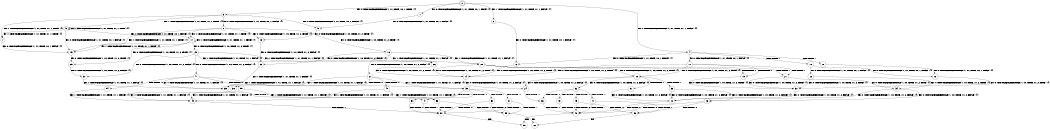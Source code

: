 digraph BCG {
size = "7, 10.5";
center = TRUE;
node [shape = circle];
0 [peripheries = 2];
0 -> 1 [label = "EX !0 !ATOMIC_EXCH_BRANCH (1, +1, TRUE, +0, 1, TRUE) !{}"];
0 -> 2 [label = "EX !1 !ATOMIC_EXCH_BRANCH (1, +1, TRUE, +1, 1, FALSE) !{}"];
0 -> 3 [label = "EX !0 !ATOMIC_EXCH_BRANCH (1, +1, TRUE, +0, 1, TRUE) !{}"];
0 -> 4 [label = "EX !1 !ATOMIC_EXCH_BRANCH (1, +1, TRUE, +1, 1, FALSE) !{}"];
1 -> 5 [label = "EX !0 !ATOMIC_EXCH_BRANCH (1, +1, TRUE, +0, 1, FALSE) !{}"];
2 -> 6 [label = "EX !0 !ATOMIC_EXCH_BRANCH (1, +1, TRUE, +0, 1, FALSE) !{}"];
3 -> 5 [label = "EX !0 !ATOMIC_EXCH_BRANCH (1, +1, TRUE, +0, 1, FALSE) !{}"];
3 -> 7 [label = "EX !1 !ATOMIC_EXCH_BRANCH (1, +1, TRUE, +1, 1, TRUE) !{}"];
3 -> 8 [label = "EX !0 !ATOMIC_EXCH_BRANCH (1, +1, TRUE, +0, 1, FALSE) !{}"];
3 -> 9 [label = "EX !1 !ATOMIC_EXCH_BRANCH (1, +1, TRUE, +1, 1, TRUE) !{}"];
4 -> 6 [label = "EX !0 !ATOMIC_EXCH_BRANCH (1, +1, TRUE, +0, 1, FALSE) !{}"];
4 -> 10 [label = "TERMINATE !1"];
4 -> 11 [label = "EX !0 !ATOMIC_EXCH_BRANCH (1, +1, TRUE, +0, 1, FALSE) !{}"];
4 -> 12 [label = "TERMINATE !1"];
5 -> 13 [label = "EX !0 !ATOMIC_EXCH_BRANCH (1, +0, TRUE, +1, 2, TRUE) !{}"];
6 -> 14 [label = "EX !0 !ATOMIC_EXCH_BRANCH (1, +0, TRUE, +1, 2, TRUE) !{}"];
7 -> 15 [label = "EX !0 !ATOMIC_EXCH_BRANCH (1, +1, TRUE, +0, 1, FALSE) !{}"];
8 -> 13 [label = "EX !0 !ATOMIC_EXCH_BRANCH (1, +0, TRUE, +1, 2, TRUE) !{}"];
8 -> 15 [label = "EX !1 !ATOMIC_EXCH_BRANCH (1, +1, TRUE, +1, 1, TRUE) !{}"];
8 -> 16 [label = "EX !0 !ATOMIC_EXCH_BRANCH (1, +0, TRUE, +1, 2, TRUE) !{}"];
8 -> 17 [label = "EX !1 !ATOMIC_EXCH_BRANCH (1, +1, TRUE, +1, 1, TRUE) !{}"];
9 -> 15 [label = "EX !0 !ATOMIC_EXCH_BRANCH (1, +1, TRUE, +0, 1, FALSE) !{}"];
9 -> 7 [label = "EX !1 !ATOMIC_EXCH_BRANCH (1, +1, TRUE, +1, 1, TRUE) !{}"];
9 -> 17 [label = "EX !0 !ATOMIC_EXCH_BRANCH (1, +1, TRUE, +0, 1, FALSE) !{}"];
9 -> 9 [label = "EX !1 !ATOMIC_EXCH_BRANCH (1, +1, TRUE, +1, 1, TRUE) !{}"];
10 -> 18 [label = "EX !0 !ATOMIC_EXCH_BRANCH (1, +1, TRUE, +0, 1, FALSE) !{}"];
11 -> 14 [label = "EX !0 !ATOMIC_EXCH_BRANCH (1, +0, TRUE, +1, 2, TRUE) !{}"];
11 -> 19 [label = "TERMINATE !1"];
11 -> 20 [label = "EX !0 !ATOMIC_EXCH_BRANCH (1, +0, TRUE, +1, 2, TRUE) !{}"];
11 -> 21 [label = "TERMINATE !1"];
12 -> 18 [label = "EX !0 !ATOMIC_EXCH_BRANCH (1, +1, TRUE, +0, 1, FALSE) !{}"];
12 -> 22 [label = "EX !0 !ATOMIC_EXCH_BRANCH (1, +1, TRUE, +0, 1, FALSE) !{}"];
13 -> 23 [label = "EX !0 !ATOMIC_EXCH_BRANCH (1, +0, TRUE, +1, 2, FALSE) !{}"];
14 -> 24 [label = "EX !0 !ATOMIC_EXCH_BRANCH (1, +0, TRUE, +1, 2, FALSE) !{}"];
15 -> 25 [label = "EX !0 !ATOMIC_EXCH_BRANCH (1, +0, TRUE, +1, 2, TRUE) !{}"];
16 -> 23 [label = "EX !0 !ATOMIC_EXCH_BRANCH (1, +0, TRUE, +1, 2, FALSE) !{}"];
16 -> 26 [label = "EX !1 !ATOMIC_EXCH_BRANCH (1, +1, TRUE, +1, 1, FALSE) !{}"];
16 -> 27 [label = "EX !0 !ATOMIC_EXCH_BRANCH (1, +0, TRUE, +1, 2, FALSE) !{}"];
16 -> 28 [label = "EX !1 !ATOMIC_EXCH_BRANCH (1, +1, TRUE, +1, 1, FALSE) !{}"];
17 -> 25 [label = "EX !0 !ATOMIC_EXCH_BRANCH (1, +0, TRUE, +1, 2, TRUE) !{}"];
17 -> 15 [label = "EX !1 !ATOMIC_EXCH_BRANCH (1, +1, TRUE, +1, 1, TRUE) !{}"];
17 -> 29 [label = "EX !0 !ATOMIC_EXCH_BRANCH (1, +0, TRUE, +1, 2, TRUE) !{}"];
17 -> 17 [label = "EX !1 !ATOMIC_EXCH_BRANCH (1, +1, TRUE, +1, 1, TRUE) !{}"];
18 -> 30 [label = "EX !0 !ATOMIC_EXCH_BRANCH (1, +0, TRUE, +1, 2, TRUE) !{}"];
19 -> 30 [label = "EX !0 !ATOMIC_EXCH_BRANCH (1, +0, TRUE, +1, 2, TRUE) !{}"];
20 -> 24 [label = "EX !0 !ATOMIC_EXCH_BRANCH (1, +0, TRUE, +1, 2, FALSE) !{}"];
20 -> 31 [label = "TERMINATE !1"];
20 -> 32 [label = "EX !0 !ATOMIC_EXCH_BRANCH (1, +0, TRUE, +1, 2, FALSE) !{}"];
20 -> 33 [label = "TERMINATE !1"];
21 -> 30 [label = "EX !0 !ATOMIC_EXCH_BRANCH (1, +0, TRUE, +1, 2, TRUE) !{}"];
21 -> 34 [label = "EX !0 !ATOMIC_EXCH_BRANCH (1, +0, TRUE, +1, 2, TRUE) !{}"];
22 -> 30 [label = "EX !0 !ATOMIC_EXCH_BRANCH (1, +0, TRUE, +1, 2, TRUE) !{}"];
22 -> 34 [label = "EX !0 !ATOMIC_EXCH_BRANCH (1, +0, TRUE, +1, 2, TRUE) !{}"];
23 -> 35 [label = "EX !1 !ATOMIC_EXCH_BRANCH (1, +1, TRUE, +1, 1, FALSE) !{}"];
24 -> 36 [label = "TERMINATE !0"];
25 -> 37 [label = "EX !0 !ATOMIC_EXCH_BRANCH (1, +0, TRUE, +1, 2, FALSE) !{}"];
26 -> 14 [label = "EX !0 !ATOMIC_EXCH_BRANCH (1, +0, TRUE, +1, 2, TRUE) !{}"];
27 -> 35 [label = "EX !1 !ATOMIC_EXCH_BRANCH (1, +1, TRUE, +1, 1, FALSE) !{}"];
27 -> 38 [label = "TERMINATE !0"];
27 -> 39 [label = "EX !1 !ATOMIC_EXCH_BRANCH (1, +1, TRUE, +1, 1, FALSE) !{}"];
27 -> 40 [label = "TERMINATE !0"];
28 -> 14 [label = "EX !0 !ATOMIC_EXCH_BRANCH (1, +0, TRUE, +1, 2, TRUE) !{}"];
28 -> 19 [label = "TERMINATE !1"];
28 -> 20 [label = "EX !0 !ATOMIC_EXCH_BRANCH (1, +0, TRUE, +1, 2, TRUE) !{}"];
28 -> 21 [label = "TERMINATE !1"];
29 -> 37 [label = "EX !0 !ATOMIC_EXCH_BRANCH (1, +0, TRUE, +1, 2, FALSE) !{}"];
29 -> 26 [label = "EX !1 !ATOMIC_EXCH_BRANCH (1, +1, TRUE, +1, 1, FALSE) !{}"];
29 -> 41 [label = "EX !0 !ATOMIC_EXCH_BRANCH (1, +0, TRUE, +1, 2, FALSE) !{}"];
29 -> 28 [label = "EX !1 !ATOMIC_EXCH_BRANCH (1, +1, TRUE, +1, 1, FALSE) !{}"];
30 -> 42 [label = "EX !0 !ATOMIC_EXCH_BRANCH (1, +0, TRUE, +1, 2, FALSE) !{}"];
31 -> 42 [label = "EX !0 !ATOMIC_EXCH_BRANCH (1, +0, TRUE, +1, 2, FALSE) !{}"];
32 -> 36 [label = "TERMINATE !0"];
32 -> 43 [label = "TERMINATE !1"];
32 -> 44 [label = "TERMINATE !0"];
32 -> 45 [label = "TERMINATE !1"];
33 -> 42 [label = "EX !0 !ATOMIC_EXCH_BRANCH (1, +0, TRUE, +1, 2, FALSE) !{}"];
33 -> 46 [label = "EX !0 !ATOMIC_EXCH_BRANCH (1, +0, TRUE, +1, 2, FALSE) !{}"];
34 -> 42 [label = "EX !0 !ATOMIC_EXCH_BRANCH (1, +0, TRUE, +1, 2, FALSE) !{}"];
34 -> 46 [label = "EX !0 !ATOMIC_EXCH_BRANCH (1, +0, TRUE, +1, 2, FALSE) !{}"];
35 -> 47 [label = "TERMINATE !0"];
36 -> 48 [label = "TERMINATE !1"];
37 -> 35 [label = "EX !1 !ATOMIC_EXCH_BRANCH (1, +1, TRUE, +1, 1, FALSE) !{}"];
38 -> 49 [label = "EX !1 !ATOMIC_EXCH_BRANCH (1, +1, TRUE, +1, 1, FALSE) !{}"];
39 -> 47 [label = "TERMINATE !0"];
39 -> 50 [label = "TERMINATE !1"];
39 -> 51 [label = "TERMINATE !0"];
39 -> 52 [label = "TERMINATE !1"];
40 -> 49 [label = "EX !1 !ATOMIC_EXCH_BRANCH (1, +1, TRUE, +1, 1, FALSE) !{}"];
40 -> 53 [label = "EX !1 !ATOMIC_EXCH_BRANCH (1, +1, TRUE, +1, 1, FALSE) !{}"];
41 -> 35 [label = "EX !1 !ATOMIC_EXCH_BRANCH (1, +1, TRUE, +1, 1, FALSE) !{}"];
41 -> 54 [label = "TERMINATE !0"];
41 -> 39 [label = "EX !1 !ATOMIC_EXCH_BRANCH (1, +1, TRUE, +1, 1, FALSE) !{}"];
41 -> 55 [label = "TERMINATE !0"];
42 -> 48 [label = "TERMINATE !0"];
43 -> 48 [label = "TERMINATE !0"];
44 -> 48 [label = "TERMINATE !1"];
44 -> 56 [label = "TERMINATE !1"];
45 -> 48 [label = "TERMINATE !0"];
45 -> 56 [label = "TERMINATE !0"];
46 -> 48 [label = "TERMINATE !0"];
46 -> 56 [label = "TERMINATE !0"];
47 -> 57 [label = "TERMINATE !1"];
48 -> 58 [label = "exit"];
49 -> 57 [label = "TERMINATE !1"];
50 -> 57 [label = "TERMINATE !0"];
51 -> 57 [label = "TERMINATE !1"];
51 -> 59 [label = "TERMINATE !1"];
52 -> 57 [label = "TERMINATE !0"];
52 -> 59 [label = "TERMINATE !0"];
53 -> 57 [label = "TERMINATE !1"];
53 -> 59 [label = "TERMINATE !1"];
54 -> 49 [label = "EX !1 !ATOMIC_EXCH_BRANCH (1, +1, TRUE, +1, 1, FALSE) !{}"];
55 -> 49 [label = "EX !1 !ATOMIC_EXCH_BRANCH (1, +1, TRUE, +1, 1, FALSE) !{}"];
55 -> 53 [label = "EX !1 !ATOMIC_EXCH_BRANCH (1, +1, TRUE, +1, 1, FALSE) !{}"];
56 -> 60 [label = "exit"];
57 -> 58 [label = "exit"];
59 -> 60 [label = "exit"];
}
